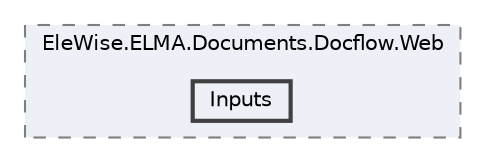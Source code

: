 digraph "Web/Modules/EleWise.ELMA.Documents.Docflow.Web/Inputs"
{
 // LATEX_PDF_SIZE
  bgcolor="transparent";
  edge [fontname=Helvetica,fontsize=10,labelfontname=Helvetica,labelfontsize=10];
  node [fontname=Helvetica,fontsize=10,shape=box,height=0.2,width=0.4];
  compound=true
  subgraph clusterdir_ba52edece981b4f21cbf7e0bbcb9a866 {
    graph [ bgcolor="#edf0f7", pencolor="grey50", label="EleWise.ELMA.Documents.Docflow.Web", fontname=Helvetica,fontsize=10 style="filled,dashed", URL="dir_ba52edece981b4f21cbf7e0bbcb9a866.html",tooltip=""]
  dir_c542ce863e602960b90936ea6013a5d7 [label="Inputs", fillcolor="#edf0f7", color="grey25", style="filled,bold", URL="dir_c542ce863e602960b90936ea6013a5d7.html",tooltip=""];
  }
}
